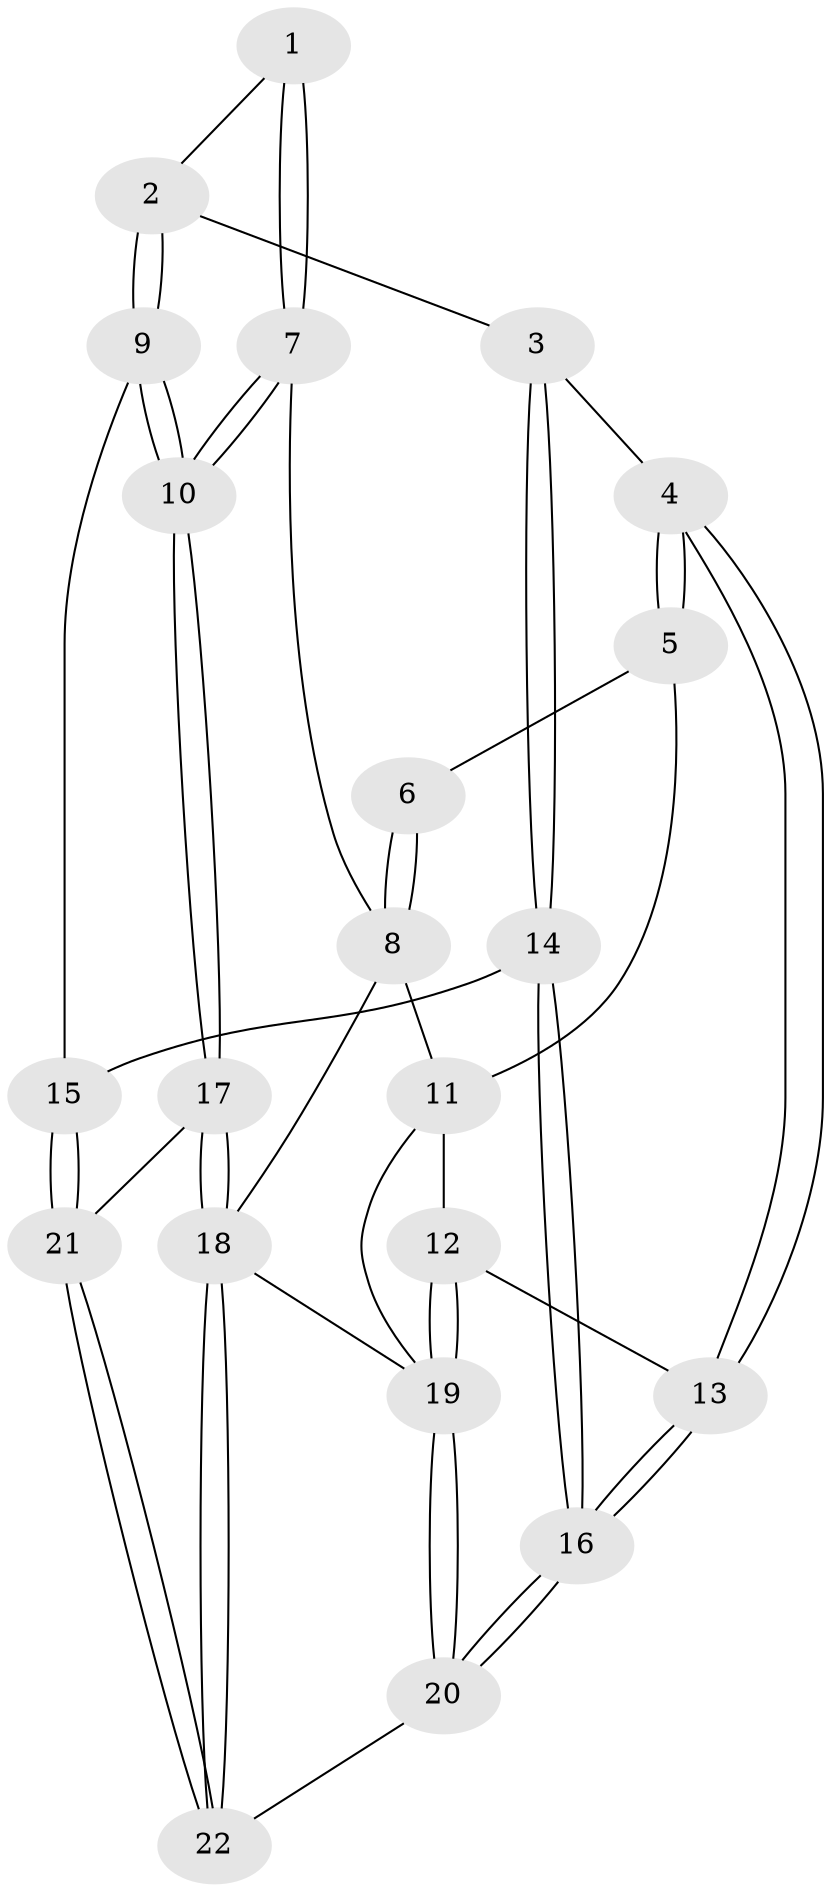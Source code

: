 // Generated by graph-tools (version 1.1) at 2025/46/02/15/25 05:46:28]
// undirected, 22 vertices, 52 edges
graph export_dot {
graph [start="1"]
  node [color=gray90,style=filled];
  1 [pos="+0.22645623995790723+0.35973777703685716"];
  2 [pos="+0.2799014120304167+0.4106020905340964"];
  3 [pos="+0.6224514303672656+0.3826721233017583"];
  4 [pos="+0.6822656972605348+0.33182680778977275"];
  5 [pos="+0.8103055405882884+0.17284873610670845"];
  6 [pos="+0.19244460088945523+0.044917934583578664"];
  7 [pos="+0+0.4275514522604741"];
  8 [pos="+0+0"];
  9 [pos="+0.192137362238131+0.677882163092536"];
  10 [pos="+0+0.6702277887836212"];
  11 [pos="+1+0.0503512630148377"];
  12 [pos="+1+0.6417305499674568"];
  13 [pos="+0.7993916372714173+0.7847194769105572"];
  14 [pos="+0.5393450578952215+0.607173000424821"];
  15 [pos="+0.29319306925063165+0.7570290974570958"];
  16 [pos="+0.7075325499884768+0.9352062694869131"];
  17 [pos="+0+0.8445318977110841"];
  18 [pos="+0+1"];
  19 [pos="+1+1"];
  20 [pos="+0.692709730608114+1"];
  21 [pos="+0.3464001477032438+0.9907073998733221"];
  22 [pos="+0.3778526574570345+1"];
  1 -- 2;
  1 -- 7;
  1 -- 7;
  2 -- 3;
  2 -- 9;
  2 -- 9;
  3 -- 4;
  3 -- 14;
  3 -- 14;
  4 -- 5;
  4 -- 5;
  4 -- 13;
  4 -- 13;
  5 -- 6;
  5 -- 11;
  6 -- 8;
  6 -- 8;
  7 -- 8;
  7 -- 10;
  7 -- 10;
  8 -- 11;
  8 -- 18;
  9 -- 10;
  9 -- 10;
  9 -- 15;
  10 -- 17;
  10 -- 17;
  11 -- 12;
  11 -- 19;
  12 -- 13;
  12 -- 19;
  12 -- 19;
  13 -- 16;
  13 -- 16;
  14 -- 15;
  14 -- 16;
  14 -- 16;
  15 -- 21;
  15 -- 21;
  16 -- 20;
  16 -- 20;
  17 -- 18;
  17 -- 18;
  17 -- 21;
  18 -- 22;
  18 -- 22;
  18 -- 19;
  19 -- 20;
  19 -- 20;
  20 -- 22;
  21 -- 22;
  21 -- 22;
}
